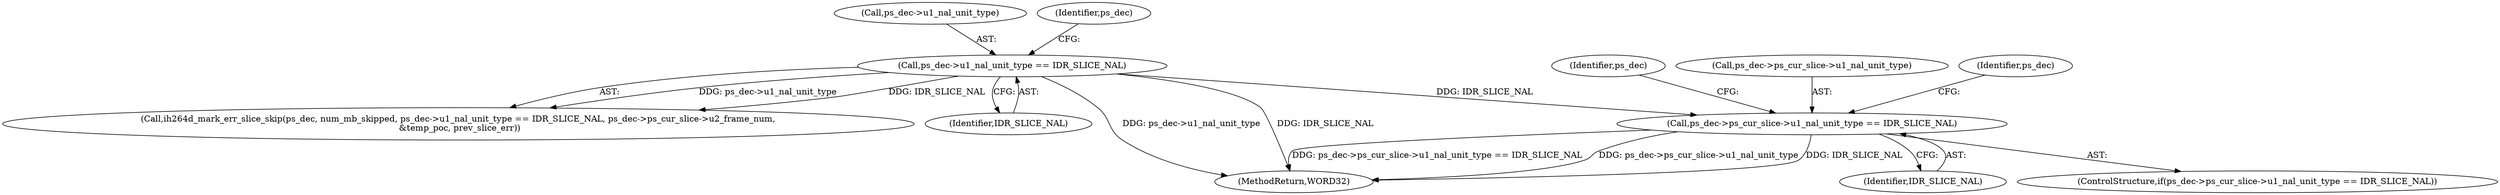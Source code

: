 digraph "0_Android_0b23c81c3dd9ec38f7e6806a3955fed1925541a0@pointer" {
"1001910" [label="(Call,ps_dec->ps_cur_slice->u1_nal_unit_type == IDR_SLICE_NAL)"];
"1001546" [label="(Call,ps_dec->u1_nal_unit_type == IDR_SLICE_NAL)"];
"1002226" [label="(MethodReturn,WORD32)"];
"1001927" [label="(Identifier,ps_dec)"];
"1001547" [label="(Call,ps_dec->u1_nal_unit_type)"];
"1001916" [label="(Identifier,IDR_SLICE_NAL)"];
"1001909" [label="(ControlStructure,if(ps_dec->ps_cur_slice->u1_nal_unit_type == IDR_SLICE_NAL))"];
"1001553" [label="(Identifier,ps_dec)"];
"1001911" [label="(Call,ps_dec->ps_cur_slice->u1_nal_unit_type)"];
"1001543" [label="(Call,ih264d_mark_err_slice_skip(ps_dec, num_mb_skipped, ps_dec->u1_nal_unit_type == IDR_SLICE_NAL, ps_dec->ps_cur_slice->u2_frame_num,\n &temp_poc, prev_slice_err))"];
"1001910" [label="(Call,ps_dec->ps_cur_slice->u1_nal_unit_type == IDR_SLICE_NAL)"];
"1001920" [label="(Identifier,ps_dec)"];
"1001546" [label="(Call,ps_dec->u1_nal_unit_type == IDR_SLICE_NAL)"];
"1001550" [label="(Identifier,IDR_SLICE_NAL)"];
"1001910" -> "1001909"  [label="AST: "];
"1001910" -> "1001916"  [label="CFG: "];
"1001911" -> "1001910"  [label="AST: "];
"1001916" -> "1001910"  [label="AST: "];
"1001920" -> "1001910"  [label="CFG: "];
"1001927" -> "1001910"  [label="CFG: "];
"1001910" -> "1002226"  [label="DDG: ps_dec->ps_cur_slice->u1_nal_unit_type"];
"1001910" -> "1002226"  [label="DDG: IDR_SLICE_NAL"];
"1001910" -> "1002226"  [label="DDG: ps_dec->ps_cur_slice->u1_nal_unit_type == IDR_SLICE_NAL"];
"1001546" -> "1001910"  [label="DDG: IDR_SLICE_NAL"];
"1001546" -> "1001543"  [label="AST: "];
"1001546" -> "1001550"  [label="CFG: "];
"1001547" -> "1001546"  [label="AST: "];
"1001550" -> "1001546"  [label="AST: "];
"1001553" -> "1001546"  [label="CFG: "];
"1001546" -> "1002226"  [label="DDG: ps_dec->u1_nal_unit_type"];
"1001546" -> "1002226"  [label="DDG: IDR_SLICE_NAL"];
"1001546" -> "1001543"  [label="DDG: ps_dec->u1_nal_unit_type"];
"1001546" -> "1001543"  [label="DDG: IDR_SLICE_NAL"];
}
